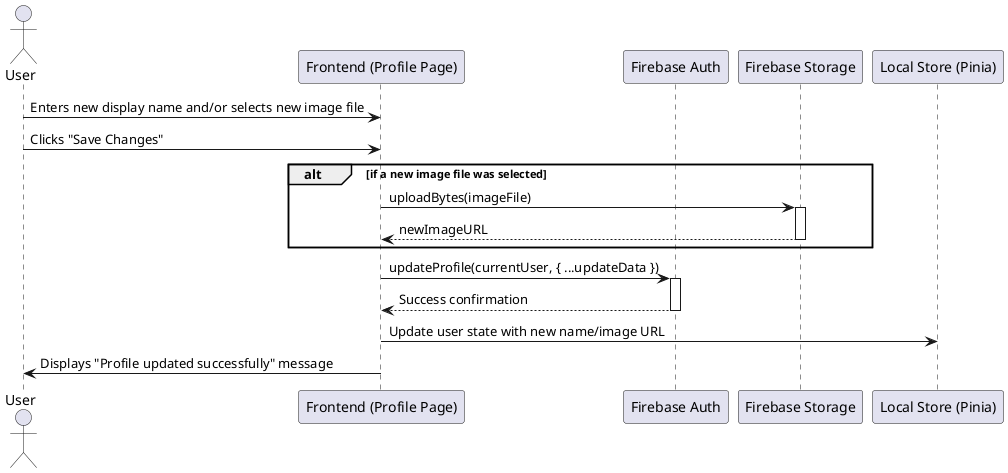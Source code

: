 @startuml
actor User
participant "Frontend (Profile Page)" as Frontend
participant "Firebase Auth" as FirebaseAuth
participant "Firebase Storage" as FirebaseStorage
participant "Local Store (Pinia)" as PiniaStore

User -> Frontend : Enters new display name and/or selects new image file
User -> Frontend : Clicks "Save Changes"

alt if a new image file was selected
    Frontend -> FirebaseStorage : uploadBytes(imageFile)
    activate FirebaseStorage
    FirebaseStorage --> Frontend : newImageURL
    deactivate FirebaseStorage
end

Frontend -> FirebaseAuth : updateProfile(currentUser, { ...updateData })
activate FirebaseAuth
FirebaseAuth --> Frontend : Success confirmation
deactivate FirebaseAuth

Frontend -> PiniaStore : Update user state with new name/image URL

Frontend -> User : Displays "Profile updated successfully" message

@enduml